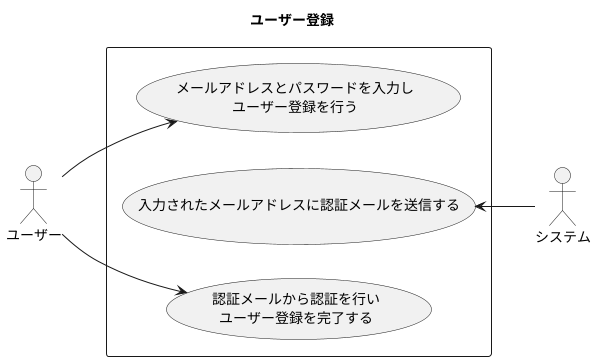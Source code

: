 @startuml
title ユーザー登録
left to right direction
actor ユーザー
actor システム
rectangle {
   ユーザー --> (メールアドレスとパスワードを入力し\nユーザー登録を行う)
   (入力されたメールアドレスに認証メールを送信する) <-- システム
   ユーザー --> (認証メールから認証を行い\nユーザー登録を完了する)
}
@enduml